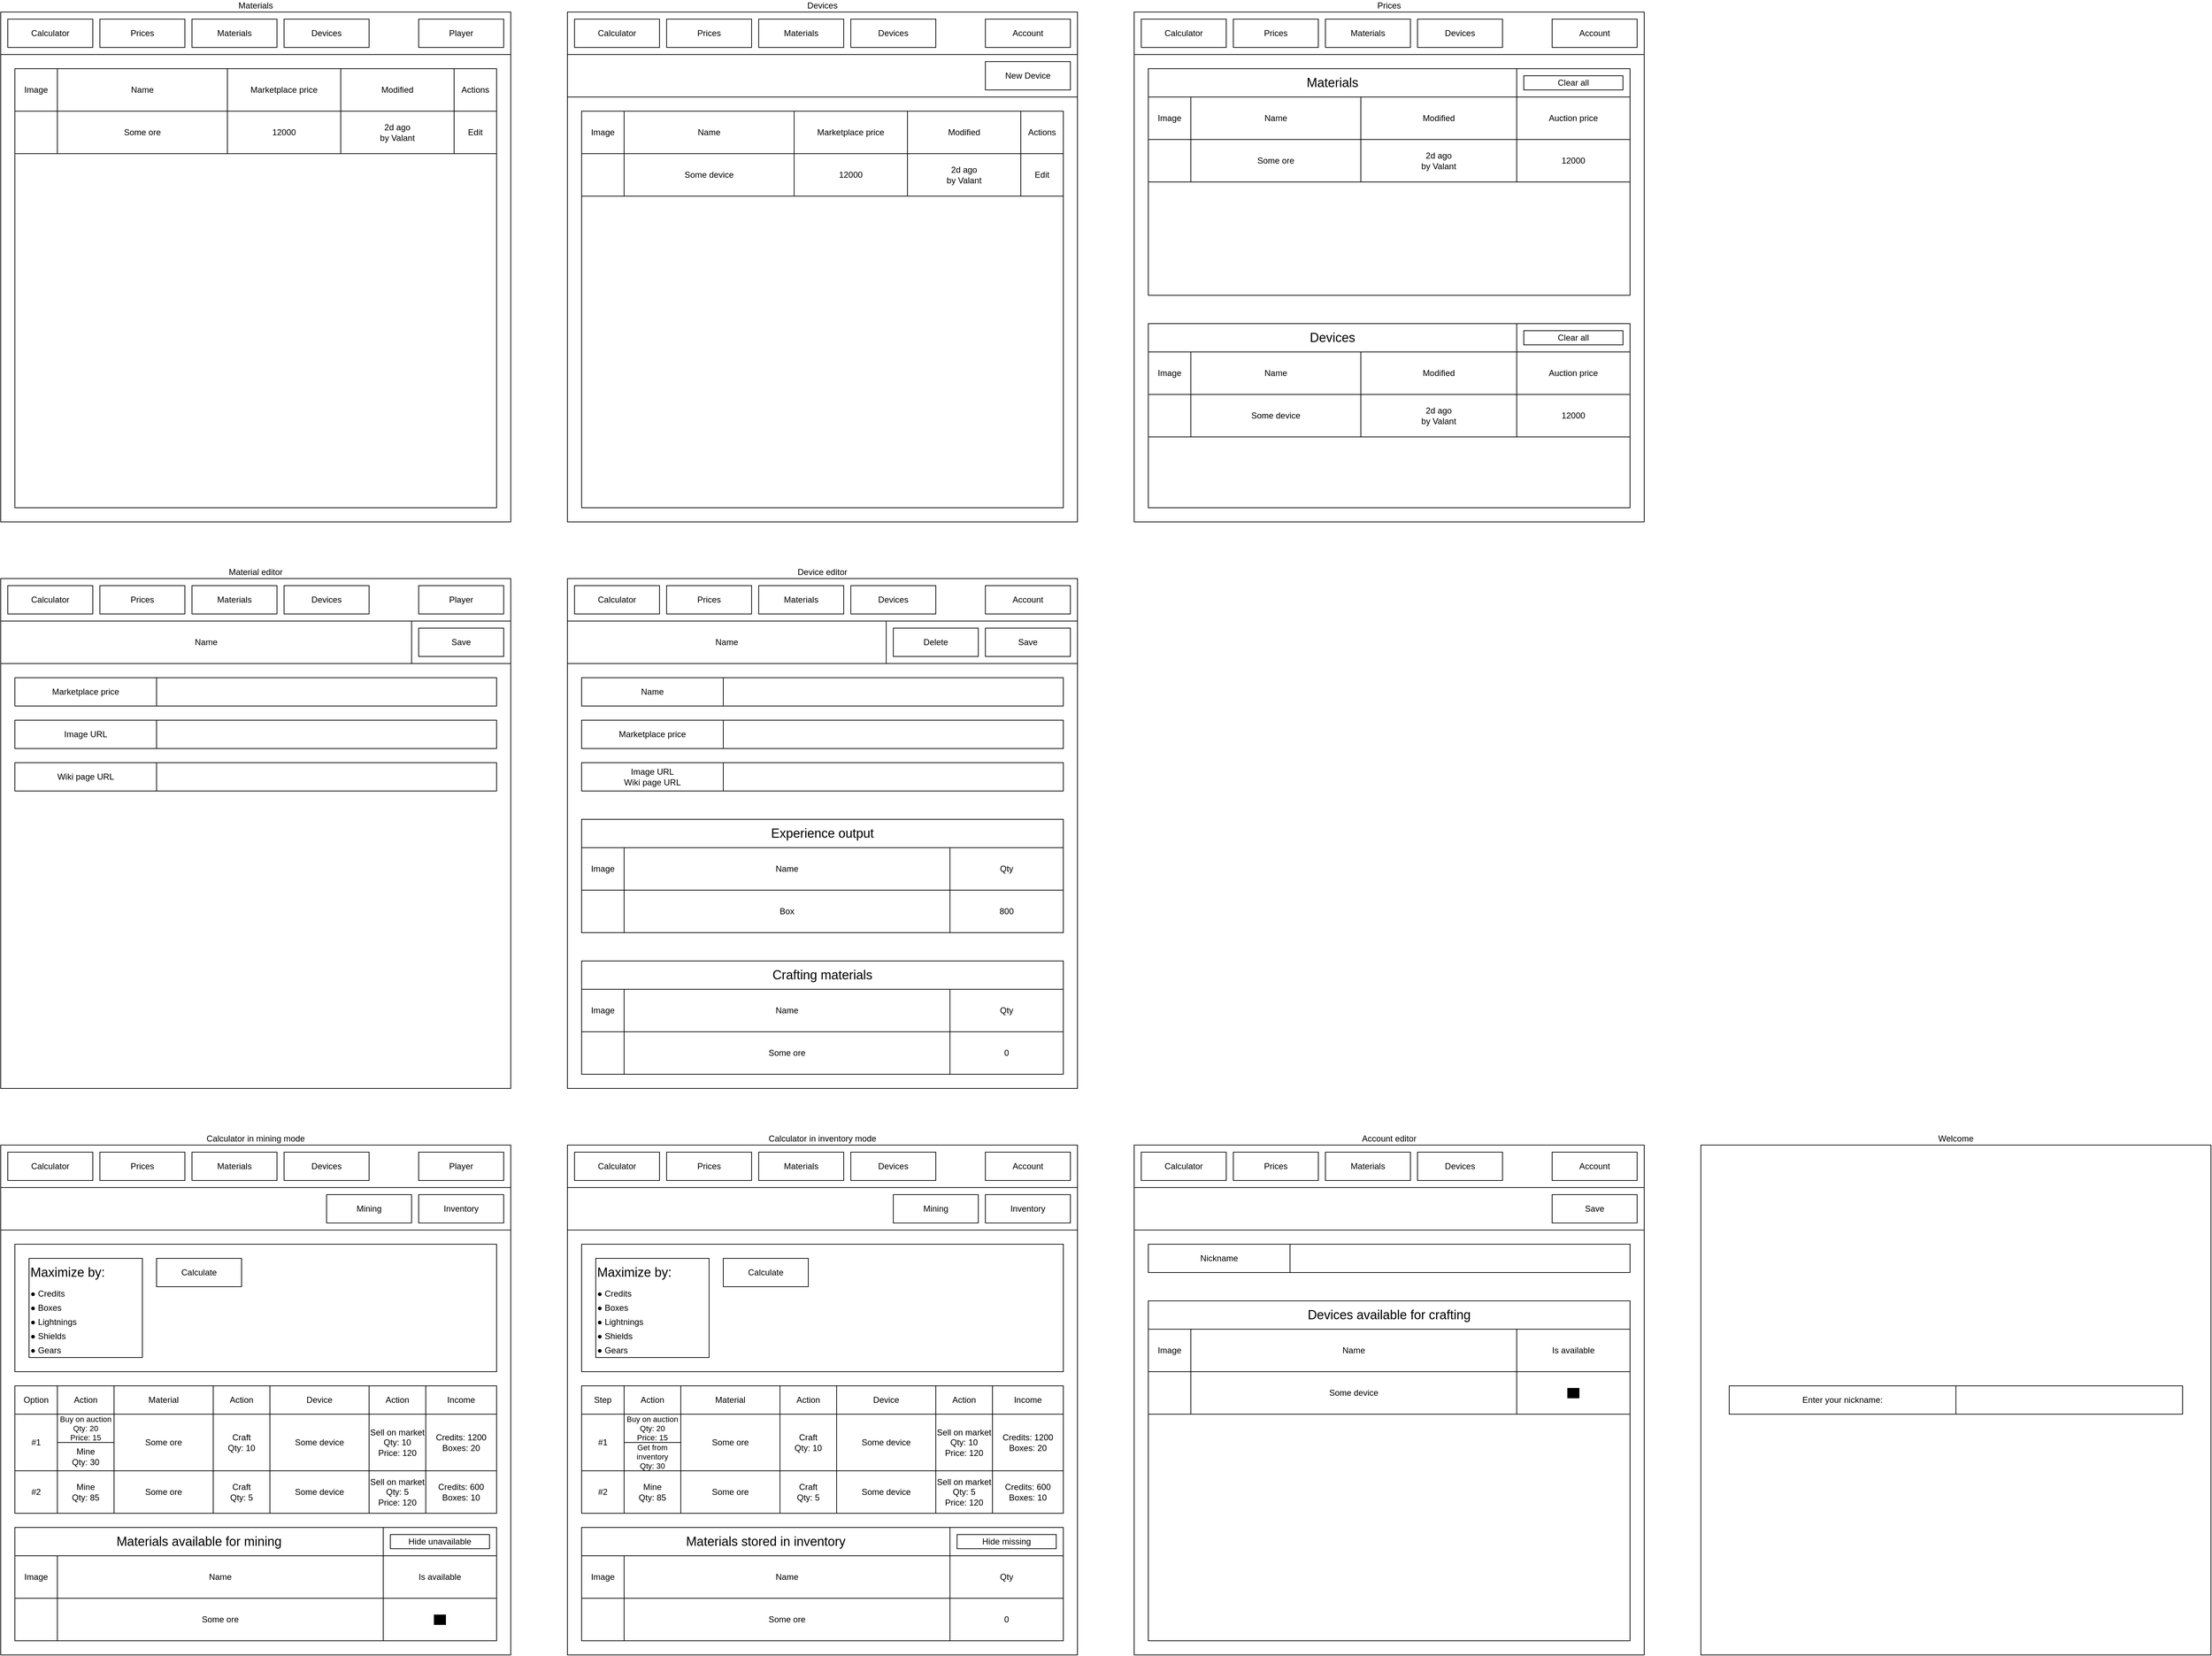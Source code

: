 <mxfile version="14.9.1" type="device"><diagram id="LInneEHLBZq_vN1aFUDq" name="Страница 1"><mxGraphModel dx="981" dy="583" grid="1" gridSize="10" guides="0" tooltips="1" connect="1" arrows="1" fold="1" page="1" pageScale="1" pageWidth="827" pageHeight="1169" math="0" shadow="0"><root><mxCell id="0"/><mxCell id="1" parent="0"/><mxCell id="yEXrki-AGE9oq9mIvDR7-8" value="Calculator in mining mode" style="rounded=0;whiteSpace=wrap;html=1;fillColor=none;verticalAlign=bottom;labelPosition=center;verticalLabelPosition=top;align=center;" parent="1" vertex="1"><mxGeometry x="40" y="1640" width="720" height="720" as="geometry"/></mxCell><mxCell id="yEXrki-AGE9oq9mIvDR7-279" value="" style="rounded=0;whiteSpace=wrap;html=1;fontSize=12;fillColor=none;align=left;verticalAlign=middle;" parent="1" vertex="1"><mxGeometry x="60" y="1780" width="680" height="180" as="geometry"/></mxCell><mxCell id="yEXrki-AGE9oq9mIvDR7-278" value="" style="rounded=0;whiteSpace=wrap;html=1;fontSize=12;fillColor=none;align=left;verticalAlign=middle;" parent="1" vertex="1"><mxGeometry x="80" y="1800" width="160" height="140" as="geometry"/></mxCell><mxCell id="yEXrki-AGE9oq9mIvDR7-1" value="Materials" style="rounded=0;whiteSpace=wrap;html=1;fillColor=none;verticalAlign=bottom;labelPosition=center;verticalLabelPosition=top;align=center;" parent="1" vertex="1"><mxGeometry x="40" y="40" width="720" height="720" as="geometry"/></mxCell><mxCell id="yEXrki-AGE9oq9mIvDR7-2" value="Devices" style="rounded=0;whiteSpace=wrap;html=1;fillColor=none;verticalAlign=bottom;labelPosition=center;verticalLabelPosition=top;align=center;" parent="1" vertex="1"><mxGeometry x="840" y="40" width="720" height="720" as="geometry"/></mxCell><mxCell id="yEXrki-AGE9oq9mIvDR7-3" value="Material editor" style="rounded=0;whiteSpace=wrap;html=1;fillColor=none;verticalAlign=bottom;labelPosition=center;verticalLabelPosition=top;align=center;" parent="1" vertex="1"><mxGeometry x="40" y="840" width="720" height="720" as="geometry"/></mxCell><mxCell id="yEXrki-AGE9oq9mIvDR7-4" value="Device editor" style="rounded=0;whiteSpace=wrap;html=1;fillColor=none;verticalAlign=bottom;labelPosition=center;verticalLabelPosition=top;align=center;" parent="1" vertex="1"><mxGeometry x="840" y="840" width="720" height="720" as="geometry"/></mxCell><mxCell id="yEXrki-AGE9oq9mIvDR7-6" value="Prices" style="rounded=0;whiteSpace=wrap;html=1;fillColor=none;verticalAlign=bottom;labelPosition=center;verticalLabelPosition=top;align=center;" parent="1" vertex="1"><mxGeometry x="1640" y="40" width="720" height="720" as="geometry"/></mxCell><mxCell id="yEXrki-AGE9oq9mIvDR7-7" value="Welcome" style="rounded=0;whiteSpace=wrap;html=1;fillColor=none;verticalAlign=bottom;labelPosition=center;verticalLabelPosition=top;align=center;" parent="1" vertex="1"><mxGeometry x="2440" y="1640" width="720" height="720" as="geometry"/></mxCell><mxCell id="yEXrki-AGE9oq9mIvDR7-9" value="Calculator in inventory mode" style="rounded=0;whiteSpace=wrap;html=1;fillColor=none;verticalAlign=bottom;labelPosition=center;verticalLabelPosition=top;align=center;" parent="1" vertex="1"><mxGeometry x="840" y="1640" width="720" height="720" as="geometry"/></mxCell><mxCell id="yEXrki-AGE9oq9mIvDR7-10" value="Account editor" style="rounded=0;whiteSpace=wrap;html=1;fillColor=none;verticalAlign=bottom;labelPosition=center;verticalLabelPosition=top;align=center;" parent="1" vertex="1"><mxGeometry x="1640" y="1640" width="720" height="720" as="geometry"/></mxCell><mxCell id="yEXrki-AGE9oq9mIvDR7-11" value="" style="rounded=0;whiteSpace=wrap;html=1;verticalAlign=top;" parent="1" vertex="1"><mxGeometry x="40" y="40" width="720" height="60" as="geometry"/></mxCell><mxCell id="yEXrki-AGE9oq9mIvDR7-12" value="Materials" style="rounded=0;whiteSpace=wrap;html=1;fillColor=#ffffff;verticalAlign=middle;" parent="1" vertex="1"><mxGeometry x="310" y="50" width="120" height="40" as="geometry"/></mxCell><mxCell id="yEXrki-AGE9oq9mIvDR7-13" value="Devices" style="rounded=0;whiteSpace=wrap;html=1;fillColor=#ffffff;verticalAlign=middle;" parent="1" vertex="1"><mxGeometry x="440" y="50" width="120" height="40" as="geometry"/></mxCell><mxCell id="yEXrki-AGE9oq9mIvDR7-14" value="Prices" style="rounded=0;whiteSpace=wrap;html=1;fillColor=#ffffff;verticalAlign=middle;" parent="1" vertex="1"><mxGeometry x="180" y="50" width="120" height="40" as="geometry"/></mxCell><mxCell id="yEXrki-AGE9oq9mIvDR7-15" value="Calculator" style="rounded=0;whiteSpace=wrap;html=1;fillColor=#ffffff;verticalAlign=middle;" parent="1" vertex="1"><mxGeometry x="50" y="50" width="120" height="40" as="geometry"/></mxCell><mxCell id="yEXrki-AGE9oq9mIvDR7-16" value="Player" style="rounded=0;whiteSpace=wrap;html=1;fillColor=#ffffff;verticalAlign=middle;" parent="1" vertex="1"><mxGeometry x="630" y="50" width="120" height="40" as="geometry"/></mxCell><mxCell id="yEXrki-AGE9oq9mIvDR7-20" value="" style="rounded=0;whiteSpace=wrap;html=1;verticalAlign=middle;fillColor=none;" parent="1" vertex="1"><mxGeometry x="60" y="120" width="680" height="60" as="geometry"/></mxCell><mxCell id="yEXrki-AGE9oq9mIvDR7-21" value="" style="rounded=0;whiteSpace=wrap;html=1;verticalAlign=middle;fillColor=none;" parent="1" vertex="1"><mxGeometry x="60" y="180" width="680" height="560" as="geometry"/></mxCell><mxCell id="yEXrki-AGE9oq9mIvDR7-23" value="Name" style="rounded=0;whiteSpace=wrap;html=1;fillColor=none;verticalAlign=middle;" parent="1" vertex="1"><mxGeometry x="120" y="120" width="240" height="60" as="geometry"/></mxCell><mxCell id="yEXrki-AGE9oq9mIvDR7-24" value="Image" style="rounded=0;whiteSpace=wrap;html=1;fillColor=none;verticalAlign=middle;" parent="1" vertex="1"><mxGeometry x="60" y="120" width="60" height="60" as="geometry"/></mxCell><mxCell id="yEXrki-AGE9oq9mIvDR7-27" value="Marketplace price" style="rounded=0;whiteSpace=wrap;html=1;fillColor=none;verticalAlign=middle;" parent="1" vertex="1"><mxGeometry x="360" y="120" width="160" height="60" as="geometry"/></mxCell><mxCell id="yEXrki-AGE9oq9mIvDR7-29" value="Actions" style="rounded=0;whiteSpace=wrap;html=1;fillColor=none;verticalAlign=middle;" parent="1" vertex="1"><mxGeometry x="680" y="120" width="60" height="60" as="geometry"/></mxCell><mxCell id="yEXrki-AGE9oq9mIvDR7-30" value="" style="rounded=0;whiteSpace=wrap;html=1;verticalAlign=top;" parent="1" vertex="1"><mxGeometry x="840" y="40" width="720" height="60" as="geometry"/></mxCell><mxCell id="yEXrki-AGE9oq9mIvDR7-31" value="Materials" style="rounded=0;whiteSpace=wrap;html=1;fillColor=#ffffff;verticalAlign=middle;" parent="1" vertex="1"><mxGeometry x="1110" y="50" width="120" height="40" as="geometry"/></mxCell><mxCell id="yEXrki-AGE9oq9mIvDR7-32" value="Devices" style="rounded=0;whiteSpace=wrap;html=1;fillColor=#ffffff;verticalAlign=middle;" parent="1" vertex="1"><mxGeometry x="1240" y="50" width="120" height="40" as="geometry"/></mxCell><mxCell id="yEXrki-AGE9oq9mIvDR7-33" value="Prices" style="rounded=0;whiteSpace=wrap;html=1;fillColor=#ffffff;verticalAlign=middle;" parent="1" vertex="1"><mxGeometry x="980" y="50" width="120" height="40" as="geometry"/></mxCell><mxCell id="yEXrki-AGE9oq9mIvDR7-34" value="Calculator" style="rounded=0;whiteSpace=wrap;html=1;fillColor=#ffffff;verticalAlign=middle;" parent="1" vertex="1"><mxGeometry x="850" y="50" width="120" height="40" as="geometry"/></mxCell><mxCell id="yEXrki-AGE9oq9mIvDR7-35" value="Account" style="rounded=0;whiteSpace=wrap;html=1;fillColor=#ffffff;verticalAlign=middle;" parent="1" vertex="1"><mxGeometry x="1430" y="50" width="120" height="40" as="geometry"/></mxCell><mxCell id="yEXrki-AGE9oq9mIvDR7-36" value="" style="rounded=0;whiteSpace=wrap;html=1;verticalAlign=top;" parent="1" vertex="1"><mxGeometry x="840" y="100" width="720" height="60" as="geometry"/></mxCell><mxCell id="yEXrki-AGE9oq9mIvDR7-37" value="New Device" style="rounded=0;whiteSpace=wrap;html=1;fillColor=#ffffff;verticalAlign=middle;" parent="1" vertex="1"><mxGeometry x="1430" y="110" width="120" height="40" as="geometry"/></mxCell><mxCell id="yEXrki-AGE9oq9mIvDR7-38" value="" style="rounded=0;whiteSpace=wrap;html=1;verticalAlign=middle;fillColor=none;" parent="1" vertex="1"><mxGeometry x="860" y="180" width="680" height="60" as="geometry"/></mxCell><mxCell id="yEXrki-AGE9oq9mIvDR7-39" value="" style="rounded=0;whiteSpace=wrap;html=1;verticalAlign=middle;fillColor=none;" parent="1" vertex="1"><mxGeometry x="860" y="240" width="680" height="500" as="geometry"/></mxCell><mxCell id="yEXrki-AGE9oq9mIvDR7-46" value="" style="rounded=0;whiteSpace=wrap;html=1;verticalAlign=top;" parent="1" vertex="1"><mxGeometry x="1640" y="40" width="720" height="60" as="geometry"/></mxCell><mxCell id="yEXrki-AGE9oq9mIvDR7-47" value="Materials" style="rounded=0;whiteSpace=wrap;html=1;fillColor=#ffffff;verticalAlign=middle;" parent="1" vertex="1"><mxGeometry x="1910" y="50" width="120" height="40" as="geometry"/></mxCell><mxCell id="yEXrki-AGE9oq9mIvDR7-48" value="Devices" style="rounded=0;whiteSpace=wrap;html=1;fillColor=#ffffff;verticalAlign=middle;" parent="1" vertex="1"><mxGeometry x="2040" y="50" width="120" height="40" as="geometry"/></mxCell><mxCell id="yEXrki-AGE9oq9mIvDR7-49" value="Prices" style="rounded=0;whiteSpace=wrap;html=1;fillColor=#ffffff;verticalAlign=middle;" parent="1" vertex="1"><mxGeometry x="1780" y="50" width="120" height="40" as="geometry"/></mxCell><mxCell id="yEXrki-AGE9oq9mIvDR7-50" value="Calculator" style="rounded=0;whiteSpace=wrap;html=1;fillColor=#ffffff;verticalAlign=middle;" parent="1" vertex="1"><mxGeometry x="1650" y="50" width="120" height="40" as="geometry"/></mxCell><mxCell id="yEXrki-AGE9oq9mIvDR7-51" value="Account" style="rounded=0;whiteSpace=wrap;html=1;fillColor=#ffffff;verticalAlign=middle;" parent="1" vertex="1"><mxGeometry x="2230" y="50" width="120" height="40" as="geometry"/></mxCell><mxCell id="yEXrki-AGE9oq9mIvDR7-55" value="" style="rounded=0;whiteSpace=wrap;html=1;verticalAlign=middle;fillColor=none;" parent="1" vertex="1"><mxGeometry x="1660" y="160" width="680" height="60" as="geometry"/></mxCell><mxCell id="yEXrki-AGE9oq9mIvDR7-56" value="" style="rounded=0;whiteSpace=wrap;html=1;verticalAlign=middle;fillColor=none;" parent="1" vertex="1"><mxGeometry x="1660" y="220" width="680" height="220" as="geometry"/></mxCell><mxCell id="yEXrki-AGE9oq9mIvDR7-69" value="" style="rounded=0;whiteSpace=wrap;html=1;verticalAlign=top;" parent="1" vertex="1"><mxGeometry x="40" y="840" width="720" height="60" as="geometry"/></mxCell><mxCell id="yEXrki-AGE9oq9mIvDR7-70" value="Materials" style="rounded=0;whiteSpace=wrap;html=1;fillColor=#ffffff;verticalAlign=middle;" parent="1" vertex="1"><mxGeometry x="310" y="850" width="120" height="40" as="geometry"/></mxCell><mxCell id="yEXrki-AGE9oq9mIvDR7-71" value="Devices" style="rounded=0;whiteSpace=wrap;html=1;fillColor=#ffffff;verticalAlign=middle;" parent="1" vertex="1"><mxGeometry x="440" y="850" width="120" height="40" as="geometry"/></mxCell><mxCell id="yEXrki-AGE9oq9mIvDR7-72" value="Prices" style="rounded=0;whiteSpace=wrap;html=1;fillColor=#ffffff;verticalAlign=middle;" parent="1" vertex="1"><mxGeometry x="180" y="850" width="120" height="40" as="geometry"/></mxCell><mxCell id="yEXrki-AGE9oq9mIvDR7-73" value="Calculator" style="rounded=0;whiteSpace=wrap;html=1;fillColor=#ffffff;verticalAlign=middle;" parent="1" vertex="1"><mxGeometry x="50" y="850" width="120" height="40" as="geometry"/></mxCell><mxCell id="yEXrki-AGE9oq9mIvDR7-74" value="Player" style="rounded=0;whiteSpace=wrap;html=1;fillColor=#ffffff;verticalAlign=middle;" parent="1" vertex="1"><mxGeometry x="630" y="850" width="120" height="40" as="geometry"/></mxCell><mxCell id="yEXrki-AGE9oq9mIvDR7-75" value="" style="rounded=0;whiteSpace=wrap;html=1;verticalAlign=top;" parent="1" vertex="1"><mxGeometry x="40" y="900" width="720" height="60" as="geometry"/></mxCell><mxCell id="yEXrki-AGE9oq9mIvDR7-76" value="Save" style="rounded=0;whiteSpace=wrap;html=1;fillColor=#ffffff;verticalAlign=middle;" parent="1" vertex="1"><mxGeometry x="630" y="910" width="120" height="40" as="geometry"/></mxCell><mxCell id="yEXrki-AGE9oq9mIvDR7-78" value="" style="rounded=0;whiteSpace=wrap;html=1;verticalAlign=top;" parent="1" vertex="1"><mxGeometry x="840" y="840" width="720" height="60" as="geometry"/></mxCell><mxCell id="yEXrki-AGE9oq9mIvDR7-79" value="Materials" style="rounded=0;whiteSpace=wrap;html=1;fillColor=#ffffff;verticalAlign=middle;" parent="1" vertex="1"><mxGeometry x="1110" y="850" width="120" height="40" as="geometry"/></mxCell><mxCell id="yEXrki-AGE9oq9mIvDR7-80" value="Devices" style="rounded=0;whiteSpace=wrap;html=1;fillColor=#ffffff;verticalAlign=middle;" parent="1" vertex="1"><mxGeometry x="1240" y="850" width="120" height="40" as="geometry"/></mxCell><mxCell id="yEXrki-AGE9oq9mIvDR7-81" value="Prices" style="rounded=0;whiteSpace=wrap;html=1;fillColor=#ffffff;verticalAlign=middle;" parent="1" vertex="1"><mxGeometry x="980" y="850" width="120" height="40" as="geometry"/></mxCell><mxCell id="yEXrki-AGE9oq9mIvDR7-82" value="Calculator" style="rounded=0;whiteSpace=wrap;html=1;fillColor=#ffffff;verticalAlign=middle;" parent="1" vertex="1"><mxGeometry x="850" y="850" width="120" height="40" as="geometry"/></mxCell><mxCell id="yEXrki-AGE9oq9mIvDR7-83" value="Account" style="rounded=0;whiteSpace=wrap;html=1;fillColor=#ffffff;verticalAlign=middle;" parent="1" vertex="1"><mxGeometry x="1430" y="850" width="120" height="40" as="geometry"/></mxCell><mxCell id="yEXrki-AGE9oq9mIvDR7-84" value="" style="rounded=0;whiteSpace=wrap;html=1;verticalAlign=top;" parent="1" vertex="1"><mxGeometry x="840" y="900" width="720" height="60" as="geometry"/></mxCell><mxCell id="yEXrki-AGE9oq9mIvDR7-85" value="Save" style="rounded=0;whiteSpace=wrap;html=1;fillColor=#ffffff;verticalAlign=middle;" parent="1" vertex="1"><mxGeometry x="1430" y="910" width="120" height="40" as="geometry"/></mxCell><mxCell id="yEXrki-AGE9oq9mIvDR7-86" value="Delete" style="rounded=0;whiteSpace=wrap;html=1;fillColor=#ffffff;verticalAlign=middle;" parent="1" vertex="1"><mxGeometry x="1300" y="910" width="120" height="40" as="geometry"/></mxCell><mxCell id="yEXrki-AGE9oq9mIvDR7-87" value="Name" style="rounded=0;whiteSpace=wrap;html=1;fillColor=none;verticalAlign=middle;" parent="1" vertex="1"><mxGeometry x="40" y="900" width="580" height="60" as="geometry"/></mxCell><mxCell id="yEXrki-AGE9oq9mIvDR7-88" value="Name" style="rounded=0;whiteSpace=wrap;html=1;fillColor=none;verticalAlign=middle;" parent="1" vertex="1"><mxGeometry x="840" y="900" width="450" height="60" as="geometry"/></mxCell><mxCell id="yEXrki-AGE9oq9mIvDR7-90" value="Image URL" style="rounded=0;whiteSpace=wrap;html=1;fillColor=none;verticalAlign=middle;" parent="1" vertex="1"><mxGeometry x="60" y="1040" width="200" height="40" as="geometry"/></mxCell><mxCell id="yEXrki-AGE9oq9mIvDR7-91" value="Marketplace price" style="rounded=0;whiteSpace=wrap;html=1;fillColor=none;verticalAlign=middle;" parent="1" vertex="1"><mxGeometry x="60" y="980" width="200" height="40" as="geometry"/></mxCell><mxCell id="yEXrki-AGE9oq9mIvDR7-92" value="Name" style="rounded=0;whiteSpace=wrap;html=1;fillColor=none;verticalAlign=middle;" parent="1" vertex="1"><mxGeometry x="860" y="980" width="200" height="40" as="geometry"/></mxCell><mxCell id="yEXrki-AGE9oq9mIvDR7-93" value="Image URL&lt;br&gt;Wiki page URL" style="rounded=0;whiteSpace=wrap;html=1;fillColor=none;verticalAlign=middle;" parent="1" vertex="1"><mxGeometry x="860" y="1100" width="200" height="40" as="geometry"/></mxCell><mxCell id="yEXrki-AGE9oq9mIvDR7-94" value="Marketplace price" style="rounded=0;whiteSpace=wrap;html=1;fillColor=none;verticalAlign=middle;" parent="1" vertex="1"><mxGeometry x="860" y="1040" width="200" height="40" as="geometry"/></mxCell><mxCell id="yEXrki-AGE9oq9mIvDR7-97" value="Enter your nickname:" style="rounded=0;whiteSpace=wrap;html=1;fillColor=none;verticalAlign=middle;" parent="1" vertex="1"><mxGeometry x="2480" y="1980" width="320" height="40" as="geometry"/></mxCell><mxCell id="yEXrki-AGE9oq9mIvDR7-98" value="" style="rounded=0;whiteSpace=wrap;html=1;fillColor=none;verticalAlign=middle;" parent="1" vertex="1"><mxGeometry x="2800" y="1980" width="320" height="40" as="geometry"/></mxCell><mxCell id="yEXrki-AGE9oq9mIvDR7-125" value="" style="rounded=0;whiteSpace=wrap;html=1;verticalAlign=top;" parent="1" vertex="1"><mxGeometry x="1640" y="1640" width="720" height="60" as="geometry"/></mxCell><mxCell id="yEXrki-AGE9oq9mIvDR7-126" value="Materials" style="rounded=0;whiteSpace=wrap;html=1;fillColor=#ffffff;verticalAlign=middle;" parent="1" vertex="1"><mxGeometry x="1910" y="1650" width="120" height="40" as="geometry"/></mxCell><mxCell id="yEXrki-AGE9oq9mIvDR7-127" value="Devices" style="rounded=0;whiteSpace=wrap;html=1;fillColor=#ffffff;verticalAlign=middle;" parent="1" vertex="1"><mxGeometry x="2040" y="1650" width="120" height="40" as="geometry"/></mxCell><mxCell id="yEXrki-AGE9oq9mIvDR7-128" value="Prices" style="rounded=0;whiteSpace=wrap;html=1;fillColor=#ffffff;verticalAlign=middle;" parent="1" vertex="1"><mxGeometry x="1780" y="1650" width="120" height="40" as="geometry"/></mxCell><mxCell id="yEXrki-AGE9oq9mIvDR7-129" value="Calculator" style="rounded=0;whiteSpace=wrap;html=1;fillColor=#ffffff;verticalAlign=middle;" parent="1" vertex="1"><mxGeometry x="1650" y="1650" width="120" height="40" as="geometry"/></mxCell><mxCell id="yEXrki-AGE9oq9mIvDR7-130" value="Account" style="rounded=0;whiteSpace=wrap;html=1;fillColor=#ffffff;verticalAlign=middle;" parent="1" vertex="1"><mxGeometry x="2230" y="1650" width="120" height="40" as="geometry"/></mxCell><mxCell id="yEXrki-AGE9oq9mIvDR7-131" value="" style="rounded=0;whiteSpace=wrap;html=1;verticalAlign=top;" parent="1" vertex="1"><mxGeometry x="1640" y="1700" width="720" height="60" as="geometry"/></mxCell><mxCell id="yEXrki-AGE9oq9mIvDR7-132" value="Save" style="rounded=0;whiteSpace=wrap;html=1;fillColor=#ffffff;verticalAlign=middle;" parent="1" vertex="1"><mxGeometry x="2230" y="1710" width="120" height="40" as="geometry"/></mxCell><mxCell id="yEXrki-AGE9oq9mIvDR7-141" value="" style="rounded=0;whiteSpace=wrap;html=1;verticalAlign=top;" parent="1" vertex="1"><mxGeometry x="840" y="1640" width="720" height="60" as="geometry"/></mxCell><mxCell id="yEXrki-AGE9oq9mIvDR7-142" value="Materials" style="rounded=0;whiteSpace=wrap;html=1;fillColor=#ffffff;verticalAlign=middle;" parent="1" vertex="1"><mxGeometry x="1110" y="1650" width="120" height="40" as="geometry"/></mxCell><mxCell id="yEXrki-AGE9oq9mIvDR7-143" value="Devices" style="rounded=0;whiteSpace=wrap;html=1;fillColor=#ffffff;verticalAlign=middle;" parent="1" vertex="1"><mxGeometry x="1240" y="1650" width="120" height="40" as="geometry"/></mxCell><mxCell id="yEXrki-AGE9oq9mIvDR7-144" value="Prices" style="rounded=0;whiteSpace=wrap;html=1;fillColor=#ffffff;verticalAlign=middle;" parent="1" vertex="1"><mxGeometry x="980" y="1650" width="120" height="40" as="geometry"/></mxCell><mxCell id="yEXrki-AGE9oq9mIvDR7-145" value="Calculator" style="rounded=0;whiteSpace=wrap;html=1;fillColor=#ffffff;verticalAlign=middle;" parent="1" vertex="1"><mxGeometry x="850" y="1650" width="120" height="40" as="geometry"/></mxCell><mxCell id="yEXrki-AGE9oq9mIvDR7-146" value="Account" style="rounded=0;whiteSpace=wrap;html=1;fillColor=#ffffff;verticalAlign=middle;" parent="1" vertex="1"><mxGeometry x="1430" y="1650" width="120" height="40" as="geometry"/></mxCell><mxCell id="yEXrki-AGE9oq9mIvDR7-147" value="" style="rounded=0;whiteSpace=wrap;html=1;verticalAlign=top;" parent="1" vertex="1"><mxGeometry x="840" y="1700" width="720" height="60" as="geometry"/></mxCell><mxCell id="yEXrki-AGE9oq9mIvDR7-148" value="Inventory" style="rounded=0;whiteSpace=wrap;html=1;fillColor=#ffffff;verticalAlign=middle;" parent="1" vertex="1"><mxGeometry x="1430" y="1710" width="120" height="40" as="geometry"/></mxCell><mxCell id="yEXrki-AGE9oq9mIvDR7-149" value="Mining" style="rounded=0;whiteSpace=wrap;html=1;fillColor=#ffffff;verticalAlign=middle;" parent="1" vertex="1"><mxGeometry x="1300" y="1710" width="120" height="40" as="geometry"/></mxCell><mxCell id="yEXrki-AGE9oq9mIvDR7-150" value="" style="rounded=0;whiteSpace=wrap;html=1;verticalAlign=top;" parent="1" vertex="1"><mxGeometry x="40" y="1640" width="720" height="60" as="geometry"/></mxCell><mxCell id="yEXrki-AGE9oq9mIvDR7-151" value="Materials" style="rounded=0;whiteSpace=wrap;html=1;fillColor=#ffffff;verticalAlign=middle;" parent="1" vertex="1"><mxGeometry x="310" y="1650" width="120" height="40" as="geometry"/></mxCell><mxCell id="yEXrki-AGE9oq9mIvDR7-152" value="Devices" style="rounded=0;whiteSpace=wrap;html=1;fillColor=#ffffff;verticalAlign=middle;" parent="1" vertex="1"><mxGeometry x="440" y="1650" width="120" height="40" as="geometry"/></mxCell><mxCell id="yEXrki-AGE9oq9mIvDR7-153" value="Prices" style="rounded=0;whiteSpace=wrap;html=1;fillColor=#ffffff;verticalAlign=middle;" parent="1" vertex="1"><mxGeometry x="180" y="1650" width="120" height="40" as="geometry"/></mxCell><mxCell id="yEXrki-AGE9oq9mIvDR7-154" value="Calculator" style="rounded=0;whiteSpace=wrap;html=1;fillColor=#ffffff;verticalAlign=middle;" parent="1" vertex="1"><mxGeometry x="50" y="1650" width="120" height="40" as="geometry"/></mxCell><mxCell id="yEXrki-AGE9oq9mIvDR7-155" value="Player" style="rounded=0;whiteSpace=wrap;html=1;fillColor=#ffffff;verticalAlign=middle;" parent="1" vertex="1"><mxGeometry x="630" y="1650" width="120" height="40" as="geometry"/></mxCell><mxCell id="yEXrki-AGE9oq9mIvDR7-156" value="" style="rounded=0;whiteSpace=wrap;html=1;verticalAlign=top;" parent="1" vertex="1"><mxGeometry x="40" y="1700" width="720" height="60" as="geometry"/></mxCell><mxCell id="yEXrki-AGE9oq9mIvDR7-157" value="Inventory" style="rounded=0;whiteSpace=wrap;html=1;fillColor=#ffffff;verticalAlign=middle;" parent="1" vertex="1"><mxGeometry x="630" y="1710" width="120" height="40" as="geometry"/></mxCell><mxCell id="yEXrki-AGE9oq9mIvDR7-158" value="Mining" style="rounded=0;whiteSpace=wrap;html=1;fillColor=#ffffff;verticalAlign=middle;" parent="1" vertex="1"><mxGeometry x="500" y="1710" width="120" height="40" as="geometry"/></mxCell><mxCell id="yEXrki-AGE9oq9mIvDR7-159" value="Modified" style="rounded=0;whiteSpace=wrap;html=1;fillColor=none;verticalAlign=middle;" parent="1" vertex="1"><mxGeometry x="520" y="120" width="160" height="60" as="geometry"/></mxCell><mxCell id="yEXrki-AGE9oq9mIvDR7-160" value="Name" style="rounded=0;whiteSpace=wrap;html=1;fillColor=none;verticalAlign=middle;" parent="1" vertex="1"><mxGeometry x="920" y="180" width="240" height="60" as="geometry"/></mxCell><mxCell id="yEXrki-AGE9oq9mIvDR7-161" value="Image" style="rounded=0;whiteSpace=wrap;html=1;fillColor=none;verticalAlign=middle;" parent="1" vertex="1"><mxGeometry x="860" y="180" width="60" height="60" as="geometry"/></mxCell><mxCell id="yEXrki-AGE9oq9mIvDR7-162" value="Marketplace price" style="rounded=0;whiteSpace=wrap;html=1;fillColor=none;verticalAlign=middle;" parent="1" vertex="1"><mxGeometry x="1160" y="180" width="160" height="60" as="geometry"/></mxCell><mxCell id="yEXrki-AGE9oq9mIvDR7-163" value="Actions" style="rounded=0;whiteSpace=wrap;html=1;fillColor=none;verticalAlign=middle;" parent="1" vertex="1"><mxGeometry x="1480" y="180" width="60" height="60" as="geometry"/></mxCell><mxCell id="yEXrki-AGE9oq9mIvDR7-164" value="Modified" style="rounded=0;whiteSpace=wrap;html=1;fillColor=none;verticalAlign=middle;" parent="1" vertex="1"><mxGeometry x="1320" y="180" width="160" height="60" as="geometry"/></mxCell><mxCell id="yEXrki-AGE9oq9mIvDR7-165" value="Name" style="rounded=0;whiteSpace=wrap;html=1;fillColor=none;verticalAlign=middle;" parent="1" vertex="1"><mxGeometry x="1720" y="160" width="240" height="60" as="geometry"/></mxCell><mxCell id="yEXrki-AGE9oq9mIvDR7-166" value="Image" style="rounded=0;whiteSpace=wrap;html=1;fillColor=none;verticalAlign=middle;" parent="1" vertex="1"><mxGeometry x="1660" y="160" width="60" height="60" as="geometry"/></mxCell><mxCell id="yEXrki-AGE9oq9mIvDR7-167" value="Auction price" style="rounded=0;whiteSpace=wrap;html=1;fillColor=none;verticalAlign=middle;" parent="1" vertex="1"><mxGeometry x="2180" y="160" width="160" height="60" as="geometry"/></mxCell><mxCell id="yEXrki-AGE9oq9mIvDR7-169" value="Modified" style="rounded=0;whiteSpace=wrap;html=1;fillColor=none;verticalAlign=middle;" parent="1" vertex="1"><mxGeometry x="1960" y="160" width="220" height="60" as="geometry"/></mxCell><mxCell id="yEXrki-AGE9oq9mIvDR7-170" value="Some ore" style="rounded=0;whiteSpace=wrap;html=1;fillColor=none;verticalAlign=middle;" parent="1" vertex="1"><mxGeometry x="120" y="180" width="240" height="60" as="geometry"/></mxCell><mxCell id="yEXrki-AGE9oq9mIvDR7-171" value="" style="rounded=0;whiteSpace=wrap;html=1;fillColor=none;verticalAlign=middle;" parent="1" vertex="1"><mxGeometry x="60" y="180" width="60" height="60" as="geometry"/></mxCell><mxCell id="yEXrki-AGE9oq9mIvDR7-172" value="12000" style="rounded=0;whiteSpace=wrap;html=1;fillColor=none;verticalAlign=middle;" parent="1" vertex="1"><mxGeometry x="360" y="180" width="160" height="60" as="geometry"/></mxCell><mxCell id="yEXrki-AGE9oq9mIvDR7-173" value="Edit" style="rounded=0;whiteSpace=wrap;html=1;fillColor=none;verticalAlign=middle;" parent="1" vertex="1"><mxGeometry x="680" y="180" width="60" height="60" as="geometry"/></mxCell><mxCell id="yEXrki-AGE9oq9mIvDR7-174" value="2d ago&lt;br&gt;by Valant" style="rounded=0;whiteSpace=wrap;html=1;fillColor=none;verticalAlign=middle;" parent="1" vertex="1"><mxGeometry x="520" y="180" width="160" height="60" as="geometry"/></mxCell><mxCell id="yEXrki-AGE9oq9mIvDR7-175" value="Some device" style="rounded=0;whiteSpace=wrap;html=1;fillColor=none;verticalAlign=middle;" parent="1" vertex="1"><mxGeometry x="920" y="240" width="240" height="60" as="geometry"/></mxCell><mxCell id="yEXrki-AGE9oq9mIvDR7-176" value="" style="rounded=0;whiteSpace=wrap;html=1;fillColor=none;verticalAlign=middle;" parent="1" vertex="1"><mxGeometry x="860" y="240" width="60" height="60" as="geometry"/></mxCell><mxCell id="yEXrki-AGE9oq9mIvDR7-177" value="12000" style="rounded=0;whiteSpace=wrap;html=1;fillColor=none;verticalAlign=middle;" parent="1" vertex="1"><mxGeometry x="1160" y="240" width="160" height="60" as="geometry"/></mxCell><mxCell id="yEXrki-AGE9oq9mIvDR7-178" value="Edit" style="rounded=0;whiteSpace=wrap;html=1;fillColor=none;verticalAlign=middle;" parent="1" vertex="1"><mxGeometry x="1480" y="240" width="60" height="60" as="geometry"/></mxCell><mxCell id="yEXrki-AGE9oq9mIvDR7-179" value="2d ago&lt;br&gt;by Valant" style="rounded=0;whiteSpace=wrap;html=1;fillColor=none;verticalAlign=middle;" parent="1" vertex="1"><mxGeometry x="1320" y="240" width="160" height="60" as="geometry"/></mxCell><mxCell id="yEXrki-AGE9oq9mIvDR7-180" value="Some ore" style="rounded=0;whiteSpace=wrap;html=1;fillColor=none;verticalAlign=middle;" parent="1" vertex="1"><mxGeometry x="1720" y="220" width="240" height="60" as="geometry"/></mxCell><mxCell id="yEXrki-AGE9oq9mIvDR7-181" value="" style="rounded=0;whiteSpace=wrap;html=1;fillColor=none;verticalAlign=middle;" parent="1" vertex="1"><mxGeometry x="1660" y="220" width="60" height="60" as="geometry"/></mxCell><mxCell id="yEXrki-AGE9oq9mIvDR7-182" value="&lt;div&gt;2d ago&lt;/div&gt;&lt;span&gt;by Valant&lt;/span&gt;" style="rounded=0;whiteSpace=wrap;html=1;fillColor=none;verticalAlign=middle;" parent="1" vertex="1"><mxGeometry x="1960" y="220" width="220" height="60" as="geometry"/></mxCell><mxCell id="yEXrki-AGE9oq9mIvDR7-184" value="&lt;span&gt;12000&lt;/span&gt;" style="rounded=0;whiteSpace=wrap;html=1;fillColor=none;verticalAlign=middle;" parent="1" vertex="1"><mxGeometry x="2180" y="220" width="160" height="60" as="geometry"/></mxCell><mxCell id="yEXrki-AGE9oq9mIvDR7-199" value="" style="rounded=0;whiteSpace=wrap;html=1;verticalAlign=middle;fillColor=none;" parent="1" vertex="1"><mxGeometry x="1660" y="520" width="680" height="60" as="geometry"/></mxCell><mxCell id="yEXrki-AGE9oq9mIvDR7-200" value="" style="rounded=0;whiteSpace=wrap;html=1;verticalAlign=middle;fillColor=none;" parent="1" vertex="1"><mxGeometry x="1660" y="580" width="680" height="160" as="geometry"/></mxCell><mxCell id="yEXrki-AGE9oq9mIvDR7-201" value="Name" style="rounded=0;whiteSpace=wrap;html=1;fillColor=none;verticalAlign=middle;" parent="1" vertex="1"><mxGeometry x="1720" y="520" width="240" height="60" as="geometry"/></mxCell><mxCell id="yEXrki-AGE9oq9mIvDR7-202" value="Image" style="rounded=0;whiteSpace=wrap;html=1;fillColor=none;verticalAlign=middle;" parent="1" vertex="1"><mxGeometry x="1660" y="520" width="60" height="60" as="geometry"/></mxCell><mxCell id="yEXrki-AGE9oq9mIvDR7-203" value="Auction price" style="rounded=0;whiteSpace=wrap;html=1;fillColor=none;verticalAlign=middle;" parent="1" vertex="1"><mxGeometry x="2180" y="520" width="160" height="60" as="geometry"/></mxCell><mxCell id="yEXrki-AGE9oq9mIvDR7-205" value="Modified" style="rounded=0;whiteSpace=wrap;html=1;fillColor=none;verticalAlign=middle;" parent="1" vertex="1"><mxGeometry x="1960" y="520" width="220" height="60" as="geometry"/></mxCell><mxCell id="yEXrki-AGE9oq9mIvDR7-206" value="Some device" style="rounded=0;whiteSpace=wrap;html=1;fillColor=none;verticalAlign=middle;" parent="1" vertex="1"><mxGeometry x="1720" y="580" width="240" height="60" as="geometry"/></mxCell><mxCell id="yEXrki-AGE9oq9mIvDR7-207" value="" style="rounded=0;whiteSpace=wrap;html=1;fillColor=none;verticalAlign=middle;" parent="1" vertex="1"><mxGeometry x="1660" y="580" width="60" height="60" as="geometry"/></mxCell><mxCell id="yEXrki-AGE9oq9mIvDR7-208" value="&lt;div&gt;2d ago&lt;/div&gt;&lt;span&gt;by Valant&lt;/span&gt;" style="rounded=0;whiteSpace=wrap;html=1;fillColor=none;verticalAlign=middle;" parent="1" vertex="1"><mxGeometry x="1960" y="580" width="220" height="60" as="geometry"/></mxCell><mxCell id="yEXrki-AGE9oq9mIvDR7-210" value="&lt;span&gt;12000&lt;/span&gt;" style="rounded=0;whiteSpace=wrap;html=1;fillColor=none;verticalAlign=middle;" parent="1" vertex="1"><mxGeometry x="2180" y="580" width="160" height="60" as="geometry"/></mxCell><mxCell id="yEXrki-AGE9oq9mIvDR7-213" value="" style="rounded=0;whiteSpace=wrap;html=1;fillColor=none;verticalAlign=middle;" parent="1" vertex="1"><mxGeometry x="260" y="1040" width="480" height="40" as="geometry"/></mxCell><mxCell id="yEXrki-AGE9oq9mIvDR7-214" value="" style="rounded=0;whiteSpace=wrap;html=1;fillColor=none;verticalAlign=middle;" parent="1" vertex="1"><mxGeometry x="260" y="980" width="480" height="40" as="geometry"/></mxCell><mxCell id="yEXrki-AGE9oq9mIvDR7-215" value="" style="rounded=0;whiteSpace=wrap;html=1;fillColor=none;verticalAlign=middle;" parent="1" vertex="1"><mxGeometry x="1060" y="980" width="480" height="40" as="geometry"/></mxCell><mxCell id="yEXrki-AGE9oq9mIvDR7-216" value="" style="rounded=0;whiteSpace=wrap;html=1;fillColor=none;verticalAlign=middle;" parent="1" vertex="1"><mxGeometry x="1060" y="1100" width="480" height="40" as="geometry"/></mxCell><mxCell id="yEXrki-AGE9oq9mIvDR7-217" value="" style="rounded=0;whiteSpace=wrap;html=1;fillColor=none;verticalAlign=middle;" parent="1" vertex="1"><mxGeometry x="1060" y="1040" width="480" height="40" as="geometry"/></mxCell><mxCell id="yEXrki-AGE9oq9mIvDR7-218" value="" style="rounded=0;whiteSpace=wrap;html=1;fillColor=none;verticalAlign=middle;fontSize=18;" parent="1" vertex="1"><mxGeometry x="1660" y="120" width="680" height="40" as="geometry"/></mxCell><mxCell id="yEXrki-AGE9oq9mIvDR7-219" value="" style="rounded=0;whiteSpace=wrap;html=1;fillColor=none;verticalAlign=middle;fontSize=18;" parent="1" vertex="1"><mxGeometry x="1660" y="480" width="680" height="40" as="geometry"/></mxCell><mxCell id="yEXrki-AGE9oq9mIvDR7-220" value="" style="rounded=0;whiteSpace=wrap;html=1;verticalAlign=middle;fillColor=none;" parent="1" vertex="1"><mxGeometry x="860" y="1220" width="680" height="60" as="geometry"/></mxCell><mxCell id="yEXrki-AGE9oq9mIvDR7-221" value="" style="rounded=0;whiteSpace=wrap;html=1;verticalAlign=middle;fillColor=none;" parent="1" vertex="1"><mxGeometry x="860" y="1280" width="680" height="60" as="geometry"/></mxCell><mxCell id="yEXrki-AGE9oq9mIvDR7-222" value="Name" style="rounded=0;whiteSpace=wrap;html=1;fillColor=none;verticalAlign=middle;" parent="1" vertex="1"><mxGeometry x="920" y="1220" width="460" height="60" as="geometry"/></mxCell><mxCell id="yEXrki-AGE9oq9mIvDR7-223" value="Image" style="rounded=0;whiteSpace=wrap;html=1;fillColor=none;verticalAlign=middle;" parent="1" vertex="1"><mxGeometry x="860" y="1220" width="60" height="60" as="geometry"/></mxCell><mxCell id="yEXrki-AGE9oq9mIvDR7-226" value="Qty" style="rounded=0;whiteSpace=wrap;html=1;fillColor=none;verticalAlign=middle;" parent="1" vertex="1"><mxGeometry x="1380" y="1220" width="160" height="60" as="geometry"/></mxCell><mxCell id="yEXrki-AGE9oq9mIvDR7-227" value="Box" style="rounded=0;whiteSpace=wrap;html=1;fillColor=none;verticalAlign=middle;" parent="1" vertex="1"><mxGeometry x="920" y="1280" width="460" height="60" as="geometry"/></mxCell><mxCell id="yEXrki-AGE9oq9mIvDR7-228" value="" style="rounded=0;whiteSpace=wrap;html=1;fillColor=none;verticalAlign=middle;" parent="1" vertex="1"><mxGeometry x="860" y="1280" width="60" height="60" as="geometry"/></mxCell><mxCell id="yEXrki-AGE9oq9mIvDR7-229" value="800" style="rounded=0;whiteSpace=wrap;html=1;fillColor=none;verticalAlign=middle;" parent="1" vertex="1"><mxGeometry x="1380" y="1280" width="160" height="60" as="geometry"/></mxCell><mxCell id="yEXrki-AGE9oq9mIvDR7-232" value="Experience output" style="rounded=0;whiteSpace=wrap;html=1;fillColor=none;verticalAlign=middle;fontSize=18;" parent="1" vertex="1"><mxGeometry x="860" y="1180" width="680" height="40" as="geometry"/></mxCell><mxCell id="yEXrki-AGE9oq9mIvDR7-242" value="" style="rounded=0;whiteSpace=wrap;html=1;verticalAlign=middle;fillColor=none;" parent="1" vertex="1"><mxGeometry x="860" y="1420" width="680" height="60" as="geometry"/></mxCell><mxCell id="yEXrki-AGE9oq9mIvDR7-243" value="" style="rounded=0;whiteSpace=wrap;html=1;verticalAlign=middle;fillColor=none;" parent="1" vertex="1"><mxGeometry x="860" y="1480" width="680" height="60" as="geometry"/></mxCell><mxCell id="yEXrki-AGE9oq9mIvDR7-244" value="Name" style="rounded=0;whiteSpace=wrap;html=1;fillColor=none;verticalAlign=middle;" parent="1" vertex="1"><mxGeometry x="920" y="1420" width="460" height="60" as="geometry"/></mxCell><mxCell id="yEXrki-AGE9oq9mIvDR7-245" value="Image" style="rounded=0;whiteSpace=wrap;html=1;fillColor=none;verticalAlign=middle;" parent="1" vertex="1"><mxGeometry x="860" y="1420" width="60" height="60" as="geometry"/></mxCell><mxCell id="yEXrki-AGE9oq9mIvDR7-246" value="Qty" style="rounded=0;whiteSpace=wrap;html=1;fillColor=none;verticalAlign=middle;" parent="1" vertex="1"><mxGeometry x="1380" y="1420" width="160" height="60" as="geometry"/></mxCell><mxCell id="yEXrki-AGE9oq9mIvDR7-247" value="Some ore" style="rounded=0;whiteSpace=wrap;html=1;fillColor=none;verticalAlign=middle;" parent="1" vertex="1"><mxGeometry x="920" y="1480" width="460" height="60" as="geometry"/></mxCell><mxCell id="yEXrki-AGE9oq9mIvDR7-248" value="" style="rounded=0;whiteSpace=wrap;html=1;fillColor=none;verticalAlign=middle;" parent="1" vertex="1"><mxGeometry x="860" y="1480" width="60" height="60" as="geometry"/></mxCell><mxCell id="yEXrki-AGE9oq9mIvDR7-249" value="0" style="rounded=0;whiteSpace=wrap;html=1;fillColor=none;verticalAlign=middle;" parent="1" vertex="1"><mxGeometry x="1380" y="1480" width="160" height="60" as="geometry"/></mxCell><mxCell id="yEXrki-AGE9oq9mIvDR7-250" value="Crafting materials" style="rounded=0;whiteSpace=wrap;html=1;fillColor=none;verticalAlign=middle;fontSize=18;" parent="1" vertex="1"><mxGeometry x="860" y="1380" width="680" height="40" as="geometry"/></mxCell><mxCell id="yEXrki-AGE9oq9mIvDR7-251" value="Nickname" style="rounded=0;whiteSpace=wrap;html=1;fillColor=none;verticalAlign=middle;" parent="1" vertex="1"><mxGeometry x="1660" y="1780" width="200" height="40" as="geometry"/></mxCell><mxCell id="yEXrki-AGE9oq9mIvDR7-252" value="" style="rounded=0;whiteSpace=wrap;html=1;fillColor=none;verticalAlign=middle;" parent="1" vertex="1"><mxGeometry x="1860" y="1780" width="480" height="40" as="geometry"/></mxCell><mxCell id="yEXrki-AGE9oq9mIvDR7-262" value="" style="rounded=0;whiteSpace=wrap;html=1;verticalAlign=middle;fillColor=none;" parent="1" vertex="1"><mxGeometry x="1660" y="1900" width="680" height="60" as="geometry"/></mxCell><mxCell id="yEXrki-AGE9oq9mIvDR7-263" value="" style="rounded=0;whiteSpace=wrap;html=1;verticalAlign=middle;fillColor=none;" parent="1" vertex="1"><mxGeometry x="1660" y="1960" width="680" height="380" as="geometry"/></mxCell><mxCell id="yEXrki-AGE9oq9mIvDR7-264" value="Name" style="rounded=0;whiteSpace=wrap;html=1;fillColor=none;verticalAlign=middle;" parent="1" vertex="1"><mxGeometry x="1720" y="1900" width="460" height="60" as="geometry"/></mxCell><mxCell id="yEXrki-AGE9oq9mIvDR7-265" value="Image" style="rounded=0;whiteSpace=wrap;html=1;fillColor=none;verticalAlign=middle;" parent="1" vertex="1"><mxGeometry x="1660" y="1900" width="60" height="60" as="geometry"/></mxCell><mxCell id="yEXrki-AGE9oq9mIvDR7-266" value="Is available" style="rounded=0;whiteSpace=wrap;html=1;fillColor=none;verticalAlign=middle;" parent="1" vertex="1"><mxGeometry x="2180" y="1900" width="160" height="60" as="geometry"/></mxCell><mxCell id="yEXrki-AGE9oq9mIvDR7-267" value="Some device" style="rounded=0;whiteSpace=wrap;html=1;fillColor=none;verticalAlign=middle;" parent="1" vertex="1"><mxGeometry x="1720" y="1960" width="460" height="60" as="geometry"/></mxCell><mxCell id="yEXrki-AGE9oq9mIvDR7-268" value="" style="rounded=0;whiteSpace=wrap;html=1;fillColor=none;verticalAlign=middle;" parent="1" vertex="1"><mxGeometry x="1660" y="1960" width="60" height="60" as="geometry"/></mxCell><mxCell id="yEXrki-AGE9oq9mIvDR7-269" value="██" style="rounded=0;whiteSpace=wrap;html=1;fillColor=none;verticalAlign=middle;" parent="1" vertex="1"><mxGeometry x="2180" y="1960" width="160" height="60" as="geometry"/></mxCell><mxCell id="yEXrki-AGE9oq9mIvDR7-270" value="Devices available for crafting" style="rounded=0;whiteSpace=wrap;html=1;fillColor=none;verticalAlign=middle;fontSize=18;" parent="1" vertex="1"><mxGeometry x="1660" y="1860" width="680" height="40" as="geometry"/></mxCell><mxCell id="yEXrki-AGE9oq9mIvDR7-271" value="Calculate" style="rounded=0;whiteSpace=wrap;html=1;fillColor=#ffffff;verticalAlign=middle;" parent="1" vertex="1"><mxGeometry x="260" y="1800" width="120" height="40" as="geometry"/></mxCell><mxCell id="yEXrki-AGE9oq9mIvDR7-272" value="Maximize by:" style="text;html=1;strokeColor=none;fillColor=none;align=left;verticalAlign=middle;whiteSpace=wrap;rounded=0;fontSize=18;" parent="1" vertex="1"><mxGeometry x="80" y="1800" width="160" height="40" as="geometry"/></mxCell><mxCell id="yEXrki-AGE9oq9mIvDR7-273" value="● Credits" style="text;html=1;strokeColor=none;fillColor=none;align=left;verticalAlign=middle;whiteSpace=wrap;rounded=0;fontSize=12;" parent="1" vertex="1"><mxGeometry x="80" y="1840" width="160" height="20" as="geometry"/></mxCell><mxCell id="yEXrki-AGE9oq9mIvDR7-274" value="● Boxes" style="text;html=1;strokeColor=none;fillColor=none;align=left;verticalAlign=middle;whiteSpace=wrap;rounded=0;fontSize=12;" parent="1" vertex="1"><mxGeometry x="80" y="1860" width="160" height="20" as="geometry"/></mxCell><mxCell id="yEXrki-AGE9oq9mIvDR7-275" value="● Lightnings" style="text;html=1;strokeColor=none;fillColor=none;align=left;verticalAlign=middle;whiteSpace=wrap;rounded=0;fontSize=12;" parent="1" vertex="1"><mxGeometry x="80" y="1880" width="160" height="20" as="geometry"/></mxCell><mxCell id="yEXrki-AGE9oq9mIvDR7-276" value="● Shields" style="text;html=1;strokeColor=none;fillColor=none;align=left;verticalAlign=middle;whiteSpace=wrap;rounded=0;fontSize=12;" parent="1" vertex="1"><mxGeometry x="80" y="1900" width="160" height="20" as="geometry"/></mxCell><mxCell id="yEXrki-AGE9oq9mIvDR7-277" value="● Gears" style="text;html=1;strokeColor=none;fillColor=none;align=left;verticalAlign=middle;whiteSpace=wrap;rounded=0;fontSize=12;" parent="1" vertex="1"><mxGeometry x="80" y="1920" width="160" height="20" as="geometry"/></mxCell><mxCell id="yEXrki-AGE9oq9mIvDR7-280" value="" style="rounded=0;whiteSpace=wrap;html=1;fontSize=12;fillColor=none;align=left;verticalAlign=middle;" parent="1" vertex="1"><mxGeometry x="860" y="1780" width="680" height="180" as="geometry"/></mxCell><mxCell id="yEXrki-AGE9oq9mIvDR7-281" value="" style="rounded=0;whiteSpace=wrap;html=1;fontSize=12;fillColor=none;align=left;verticalAlign=middle;" parent="1" vertex="1"><mxGeometry x="880" y="1800" width="160" height="140" as="geometry"/></mxCell><mxCell id="yEXrki-AGE9oq9mIvDR7-282" value="Calculate" style="rounded=0;whiteSpace=wrap;html=1;fillColor=#ffffff;verticalAlign=middle;" parent="1" vertex="1"><mxGeometry x="1060" y="1800" width="120" height="40" as="geometry"/></mxCell><mxCell id="yEXrki-AGE9oq9mIvDR7-283" value="Maximize by:" style="text;html=1;strokeColor=none;fillColor=none;align=left;verticalAlign=middle;whiteSpace=wrap;rounded=0;fontSize=18;" parent="1" vertex="1"><mxGeometry x="880" y="1800" width="160" height="40" as="geometry"/></mxCell><mxCell id="yEXrki-AGE9oq9mIvDR7-284" value="● Credits" style="text;html=1;strokeColor=none;fillColor=none;align=left;verticalAlign=middle;whiteSpace=wrap;rounded=0;fontSize=12;" parent="1" vertex="1"><mxGeometry x="880" y="1840" width="160" height="20" as="geometry"/></mxCell><mxCell id="yEXrki-AGE9oq9mIvDR7-285" value="● Boxes" style="text;html=1;strokeColor=none;fillColor=none;align=left;verticalAlign=middle;whiteSpace=wrap;rounded=0;fontSize=12;" parent="1" vertex="1"><mxGeometry x="880" y="1860" width="160" height="20" as="geometry"/></mxCell><mxCell id="yEXrki-AGE9oq9mIvDR7-286" value="● Lightnings" style="text;html=1;strokeColor=none;fillColor=none;align=left;verticalAlign=middle;whiteSpace=wrap;rounded=0;fontSize=12;" parent="1" vertex="1"><mxGeometry x="880" y="1880" width="160" height="20" as="geometry"/></mxCell><mxCell id="yEXrki-AGE9oq9mIvDR7-287" value="● Shields" style="text;html=1;strokeColor=none;fillColor=none;align=left;verticalAlign=middle;whiteSpace=wrap;rounded=0;fontSize=12;" parent="1" vertex="1"><mxGeometry x="880" y="1900" width="160" height="20" as="geometry"/></mxCell><mxCell id="yEXrki-AGE9oq9mIvDR7-288" value="● Gears" style="text;html=1;strokeColor=none;fillColor=none;align=left;verticalAlign=middle;whiteSpace=wrap;rounded=0;fontSize=12;" parent="1" vertex="1"><mxGeometry x="880" y="1920" width="160" height="20" as="geometry"/></mxCell><mxCell id="yEXrki-AGE9oq9mIvDR7-289" value="" style="rounded=0;whiteSpace=wrap;html=1;verticalAlign=middle;fillColor=none;" parent="1" vertex="1"><mxGeometry x="860" y="2220" width="680" height="60" as="geometry"/></mxCell><mxCell id="yEXrki-AGE9oq9mIvDR7-290" value="" style="rounded=0;whiteSpace=wrap;html=1;verticalAlign=middle;fillColor=none;" parent="1" vertex="1"><mxGeometry x="860" y="2280" width="680" height="60" as="geometry"/></mxCell><mxCell id="yEXrki-AGE9oq9mIvDR7-291" value="Name" style="rounded=0;whiteSpace=wrap;html=1;fillColor=none;verticalAlign=middle;" parent="1" vertex="1"><mxGeometry x="920" y="2220" width="460" height="60" as="geometry"/></mxCell><mxCell id="yEXrki-AGE9oq9mIvDR7-292" value="Image" style="rounded=0;whiteSpace=wrap;html=1;fillColor=none;verticalAlign=middle;" parent="1" vertex="1"><mxGeometry x="860" y="2220" width="60" height="60" as="geometry"/></mxCell><mxCell id="yEXrki-AGE9oq9mIvDR7-293" value="Qty" style="rounded=0;whiteSpace=wrap;html=1;fillColor=none;verticalAlign=middle;" parent="1" vertex="1"><mxGeometry x="1380" y="2220" width="160" height="60" as="geometry"/></mxCell><mxCell id="yEXrki-AGE9oq9mIvDR7-294" value="Some ore" style="rounded=0;whiteSpace=wrap;html=1;fillColor=none;verticalAlign=middle;" parent="1" vertex="1"><mxGeometry x="920" y="2280" width="460" height="60" as="geometry"/></mxCell><mxCell id="yEXrki-AGE9oq9mIvDR7-295" value="" style="rounded=0;whiteSpace=wrap;html=1;fillColor=none;verticalAlign=middle;" parent="1" vertex="1"><mxGeometry x="860" y="2280" width="60" height="60" as="geometry"/></mxCell><mxCell id="yEXrki-AGE9oq9mIvDR7-296" value="0" style="rounded=0;whiteSpace=wrap;html=1;fillColor=none;verticalAlign=middle;" parent="1" vertex="1"><mxGeometry x="1380" y="2280" width="160" height="60" as="geometry"/></mxCell><mxCell id="yEXrki-AGE9oq9mIvDR7-299" value="" style="rounded=0;whiteSpace=wrap;html=1;verticalAlign=top;fillColor=none;" parent="1" vertex="1"><mxGeometry x="860" y="2180" width="680" height="40" as="geometry"/></mxCell><mxCell id="yEXrki-AGE9oq9mIvDR7-297" value="Materials stored in inventory" style="rounded=0;whiteSpace=wrap;html=1;fillColor=none;verticalAlign=middle;fontSize=18;" parent="1" vertex="1"><mxGeometry x="860" y="2180" width="520" height="40" as="geometry"/></mxCell><mxCell id="yEXrki-AGE9oq9mIvDR7-298" value="Hide&amp;nbsp;&lt;span&gt;missing&lt;br&gt;&lt;/span&gt;" style="rounded=0;whiteSpace=wrap;html=1;fillColor=#ffffff;verticalAlign=middle;" parent="1" vertex="1"><mxGeometry x="1390" y="2190" width="140" height="20" as="geometry"/></mxCell><mxCell id="yEXrki-AGE9oq9mIvDR7-300" value="" style="rounded=0;whiteSpace=wrap;html=1;verticalAlign=middle;fillColor=none;" parent="1" vertex="1"><mxGeometry x="60" y="2220" width="680" height="60" as="geometry"/></mxCell><mxCell id="yEXrki-AGE9oq9mIvDR7-301" value="" style="rounded=0;whiteSpace=wrap;html=1;verticalAlign=middle;fillColor=none;" parent="1" vertex="1"><mxGeometry x="60" y="2280" width="680" height="60" as="geometry"/></mxCell><mxCell id="yEXrki-AGE9oq9mIvDR7-302" value="Name" style="rounded=0;whiteSpace=wrap;html=1;fillColor=none;verticalAlign=middle;" parent="1" vertex="1"><mxGeometry x="120" y="2220" width="460" height="60" as="geometry"/></mxCell><mxCell id="yEXrki-AGE9oq9mIvDR7-303" value="Image" style="rounded=0;whiteSpace=wrap;html=1;fillColor=none;verticalAlign=middle;" parent="1" vertex="1"><mxGeometry x="60" y="2220" width="60" height="60" as="geometry"/></mxCell><mxCell id="yEXrki-AGE9oq9mIvDR7-304" value="Is available" style="rounded=0;whiteSpace=wrap;html=1;fillColor=none;verticalAlign=middle;" parent="1" vertex="1"><mxGeometry x="580" y="2220" width="160" height="60" as="geometry"/></mxCell><mxCell id="yEXrki-AGE9oq9mIvDR7-305" value="Some ore" style="rounded=0;whiteSpace=wrap;html=1;fillColor=none;verticalAlign=middle;" parent="1" vertex="1"><mxGeometry x="120" y="2280" width="460" height="60" as="geometry"/></mxCell><mxCell id="yEXrki-AGE9oq9mIvDR7-306" value="" style="rounded=0;whiteSpace=wrap;html=1;fillColor=none;verticalAlign=middle;" parent="1" vertex="1"><mxGeometry x="60" y="2280" width="60" height="60" as="geometry"/></mxCell><mxCell id="yEXrki-AGE9oq9mIvDR7-307" value="██" style="rounded=0;whiteSpace=wrap;html=1;fillColor=none;verticalAlign=middle;" parent="1" vertex="1"><mxGeometry x="580" y="2280" width="160" height="60" as="geometry"/></mxCell><mxCell id="yEXrki-AGE9oq9mIvDR7-309" value="" style="rounded=0;whiteSpace=wrap;html=1;verticalAlign=top;fillColor=none;" parent="1" vertex="1"><mxGeometry x="60" y="2180" width="680" height="40" as="geometry"/></mxCell><mxCell id="yEXrki-AGE9oq9mIvDR7-310" value="Hide&amp;nbsp;&lt;span&gt;unavailable&lt;br&gt;&lt;/span&gt;" style="rounded=0;whiteSpace=wrap;html=1;fillColor=#ffffff;verticalAlign=middle;" parent="1" vertex="1"><mxGeometry x="590" y="2190" width="140" height="20" as="geometry"/></mxCell><mxCell id="yEXrki-AGE9oq9mIvDR7-308" value="Materials available for mining" style="rounded=0;whiteSpace=wrap;html=1;fillColor=none;verticalAlign=middle;fontSize=18;" parent="1" vertex="1"><mxGeometry x="60" y="2180" width="520" height="40" as="geometry"/></mxCell><mxCell id="yEXrki-AGE9oq9mIvDR7-311" value="Wiki page URL" style="rounded=0;whiteSpace=wrap;html=1;fillColor=none;verticalAlign=middle;" parent="1" vertex="1"><mxGeometry x="60" y="1100" width="200" height="40" as="geometry"/></mxCell><mxCell id="yEXrki-AGE9oq9mIvDR7-312" value="" style="rounded=0;whiteSpace=wrap;html=1;fillColor=none;verticalAlign=middle;" parent="1" vertex="1"><mxGeometry x="260" y="1100" width="480" height="40" as="geometry"/></mxCell><mxCell id="yEXrki-AGE9oq9mIvDR7-313" value="" style="rounded=0;whiteSpace=wrap;html=1;fontSize=12;fillColor=none;align=left;verticalAlign=middle;" parent="1" vertex="1"><mxGeometry x="60" y="1980" width="680" height="180" as="geometry"/></mxCell><mxCell id="yEXrki-AGE9oq9mIvDR7-315" value="Action" style="rounded=0;whiteSpace=wrap;html=1;fillColor=none;verticalAlign=middle;fontSize=12;" parent="1" vertex="1"><mxGeometry x="120" y="1980" width="80" height="40" as="geometry"/></mxCell><mxCell id="yEXrki-AGE9oq9mIvDR7-316" value="Income" style="rounded=0;whiteSpace=wrap;html=1;fillColor=none;verticalAlign=middle;fontSize=12;" parent="1" vertex="1"><mxGeometry x="640" y="1980" width="100" height="40" as="geometry"/></mxCell><mxCell id="yEXrki-AGE9oq9mIvDR7-317" value="Action" style="rounded=0;whiteSpace=wrap;html=1;fillColor=none;verticalAlign=middle;fontSize=12;" parent="1" vertex="1"><mxGeometry x="340" y="1980" width="80" height="40" as="geometry"/></mxCell><mxCell id="yEXrki-AGE9oq9mIvDR7-318" value="Action" style="rounded=0;whiteSpace=wrap;html=1;fillColor=none;verticalAlign=middle;fontSize=12;" parent="1" vertex="1"><mxGeometry x="560" y="1980" width="80" height="40" as="geometry"/></mxCell><mxCell id="yEXrki-AGE9oq9mIvDR7-319" value="Material" style="rounded=0;whiteSpace=wrap;html=1;fillColor=none;verticalAlign=middle;fontSize=12;" parent="1" vertex="1"><mxGeometry x="200" y="1980" width="140" height="40" as="geometry"/></mxCell><mxCell id="yEXrki-AGE9oq9mIvDR7-320" value="Device" style="rounded=0;whiteSpace=wrap;html=1;fillColor=none;verticalAlign=middle;fontSize=12;" parent="1" vertex="1"><mxGeometry x="420" y="1980" width="140" height="40" as="geometry"/></mxCell><mxCell id="yEXrki-AGE9oq9mIvDR7-321" value="Option" style="rounded=0;whiteSpace=wrap;html=1;fillColor=none;verticalAlign=middle;fontSize=12;" parent="1" vertex="1"><mxGeometry x="60" y="1980" width="60" height="40" as="geometry"/></mxCell><mxCell id="yEXrki-AGE9oq9mIvDR7-322" value="Buy on auction&lt;br style=&quot;font-size: 11px&quot;&gt;Qty: 20&lt;br&gt;Price: 15" style="rounded=0;whiteSpace=wrap;html=1;fillColor=none;verticalAlign=middle;fontSize=11;" parent="1" vertex="1"><mxGeometry x="120" y="2020" width="80" height="40" as="geometry"/></mxCell><mxCell id="yEXrki-AGE9oq9mIvDR7-323" value="Mine&lt;br&gt;Qty: 30" style="rounded=0;whiteSpace=wrap;html=1;fillColor=none;verticalAlign=middle;fontSize=12;" parent="1" vertex="1"><mxGeometry x="120" y="2060" width="80" height="40" as="geometry"/></mxCell><mxCell id="yEXrki-AGE9oq9mIvDR7-324" value="Some ore" style="rounded=0;whiteSpace=wrap;html=1;fillColor=none;verticalAlign=middle;fontSize=12;" parent="1" vertex="1"><mxGeometry x="200" y="2020" width="140" height="80" as="geometry"/></mxCell><mxCell id="yEXrki-AGE9oq9mIvDR7-325" value="Craft&lt;br&gt;Qty: 10" style="rounded=0;whiteSpace=wrap;html=1;fillColor=none;verticalAlign=middle;fontSize=12;" parent="1" vertex="1"><mxGeometry x="340" y="2020" width="80" height="80" as="geometry"/></mxCell><mxCell id="yEXrki-AGE9oq9mIvDR7-326" value="Some device" style="rounded=0;whiteSpace=wrap;html=1;fillColor=none;verticalAlign=middle;fontSize=12;" parent="1" vertex="1"><mxGeometry x="420" y="2020" width="140" height="80" as="geometry"/></mxCell><mxCell id="yEXrki-AGE9oq9mIvDR7-327" value="Sell on market&lt;br&gt;Qty: 10&lt;br&gt;Price: 120" style="rounded=0;whiteSpace=wrap;html=1;fillColor=none;verticalAlign=middle;fontSize=12;" parent="1" vertex="1"><mxGeometry x="560" y="2020" width="80" height="80" as="geometry"/></mxCell><mxCell id="yEXrki-AGE9oq9mIvDR7-328" value="Credits: 1200&lt;br style=&quot;font-size: 12px&quot;&gt;Boxes: 20" style="rounded=0;whiteSpace=wrap;html=1;fillColor=none;verticalAlign=middle;fontSize=12;" parent="1" vertex="1"><mxGeometry x="640" y="2020" width="100" height="80" as="geometry"/></mxCell><mxCell id="yEXrki-AGE9oq9mIvDR7-330" value="#1" style="rounded=0;whiteSpace=wrap;html=1;fillColor=none;verticalAlign=middle;fontSize=12;" parent="1" vertex="1"><mxGeometry x="60" y="2020" width="60" height="80" as="geometry"/></mxCell><mxCell id="yEXrki-AGE9oq9mIvDR7-331" value="Mine&lt;br&gt;Qty: 85" style="rounded=0;whiteSpace=wrap;html=1;fillColor=none;verticalAlign=middle;fontSize=12;" parent="1" vertex="1"><mxGeometry x="120" y="2100" width="80" height="60" as="geometry"/></mxCell><mxCell id="yEXrki-AGE9oq9mIvDR7-332" value="Some ore" style="rounded=0;whiteSpace=wrap;html=1;fillColor=none;verticalAlign=middle;fontSize=12;" parent="1" vertex="1"><mxGeometry x="200" y="2100" width="140" height="60" as="geometry"/></mxCell><mxCell id="yEXrki-AGE9oq9mIvDR7-333" value="Craft&lt;br&gt;Qty: 5" style="rounded=0;whiteSpace=wrap;html=1;fillColor=none;verticalAlign=middle;fontSize=12;" parent="1" vertex="1"><mxGeometry x="340" y="2100" width="80" height="60" as="geometry"/></mxCell><mxCell id="yEXrki-AGE9oq9mIvDR7-334" value="Some device" style="rounded=0;whiteSpace=wrap;html=1;fillColor=none;verticalAlign=middle;fontSize=12;" parent="1" vertex="1"><mxGeometry x="420" y="2100" width="140" height="60" as="geometry"/></mxCell><mxCell id="yEXrki-AGE9oq9mIvDR7-335" value="Sell on market&lt;br&gt;Qty: 5&lt;br&gt;Price: 120" style="rounded=0;whiteSpace=wrap;html=1;fillColor=none;verticalAlign=middle;fontSize=12;" parent="1" vertex="1"><mxGeometry x="560" y="2100" width="80" height="60" as="geometry"/></mxCell><mxCell id="yEXrki-AGE9oq9mIvDR7-336" value="Credits: 600&lt;br style=&quot;font-size: 12px&quot;&gt;Boxes: 10" style="rounded=0;whiteSpace=wrap;html=1;fillColor=none;verticalAlign=middle;fontSize=12;" parent="1" vertex="1"><mxGeometry x="640" y="2100" width="100" height="60" as="geometry"/></mxCell><mxCell id="yEXrki-AGE9oq9mIvDR7-337" value="#2" style="rounded=0;whiteSpace=wrap;html=1;fillColor=none;verticalAlign=middle;fontSize=12;" parent="1" vertex="1"><mxGeometry x="60" y="2100" width="60" height="60" as="geometry"/></mxCell><mxCell id="yEXrki-AGE9oq9mIvDR7-361" value="" style="rounded=0;whiteSpace=wrap;html=1;fontSize=12;fillColor=none;align=left;verticalAlign=middle;" parent="1" vertex="1"><mxGeometry x="860" y="1980" width="680" height="180" as="geometry"/></mxCell><mxCell id="yEXrki-AGE9oq9mIvDR7-362" value="Action" style="rounded=0;whiteSpace=wrap;html=1;fillColor=none;verticalAlign=middle;fontSize=12;" parent="1" vertex="1"><mxGeometry x="920" y="1980" width="80" height="40" as="geometry"/></mxCell><mxCell id="yEXrki-AGE9oq9mIvDR7-363" value="Income" style="rounded=0;whiteSpace=wrap;html=1;fillColor=none;verticalAlign=middle;fontSize=12;" parent="1" vertex="1"><mxGeometry x="1440" y="1980" width="100" height="40" as="geometry"/></mxCell><mxCell id="yEXrki-AGE9oq9mIvDR7-364" value="Action" style="rounded=0;whiteSpace=wrap;html=1;fillColor=none;verticalAlign=middle;fontSize=12;" parent="1" vertex="1"><mxGeometry x="1140" y="1980" width="80" height="40" as="geometry"/></mxCell><mxCell id="yEXrki-AGE9oq9mIvDR7-365" value="Action" style="rounded=0;whiteSpace=wrap;html=1;fillColor=none;verticalAlign=middle;fontSize=12;" parent="1" vertex="1"><mxGeometry x="1360" y="1980" width="80" height="40" as="geometry"/></mxCell><mxCell id="yEXrki-AGE9oq9mIvDR7-366" value="Material" style="rounded=0;whiteSpace=wrap;html=1;fillColor=none;verticalAlign=middle;fontSize=12;" parent="1" vertex="1"><mxGeometry x="1000" y="1980" width="140" height="40" as="geometry"/></mxCell><mxCell id="yEXrki-AGE9oq9mIvDR7-367" value="Device" style="rounded=0;whiteSpace=wrap;html=1;fillColor=none;verticalAlign=middle;fontSize=12;" parent="1" vertex="1"><mxGeometry x="1220" y="1980" width="140" height="40" as="geometry"/></mxCell><mxCell id="yEXrki-AGE9oq9mIvDR7-368" value="Step" style="rounded=0;whiteSpace=wrap;html=1;fillColor=none;verticalAlign=middle;fontSize=12;" parent="1" vertex="1"><mxGeometry x="860" y="1980" width="60" height="40" as="geometry"/></mxCell><mxCell id="yEXrki-AGE9oq9mIvDR7-369" value="Buy on auction&lt;br style=&quot;font-size: 11px&quot;&gt;Qty: 20&lt;br&gt;Price: 15" style="rounded=0;whiteSpace=wrap;html=1;fillColor=none;verticalAlign=middle;fontSize=11;" parent="1" vertex="1"><mxGeometry x="920" y="2020" width="80" height="40" as="geometry"/></mxCell><mxCell id="yEXrki-AGE9oq9mIvDR7-370" value="Get from inventory&lt;br style=&quot;font-size: 11px;&quot;&gt;Qty: 30" style="rounded=0;whiteSpace=wrap;html=1;fillColor=none;verticalAlign=middle;fontSize=11;" parent="1" vertex="1"><mxGeometry x="920" y="2060" width="80" height="40" as="geometry"/></mxCell><mxCell id="yEXrki-AGE9oq9mIvDR7-371" value="Some ore" style="rounded=0;whiteSpace=wrap;html=1;fillColor=none;verticalAlign=middle;fontSize=12;" parent="1" vertex="1"><mxGeometry x="1000" y="2020" width="140" height="80" as="geometry"/></mxCell><mxCell id="yEXrki-AGE9oq9mIvDR7-372" value="Craft&lt;br&gt;Qty: 10" style="rounded=0;whiteSpace=wrap;html=1;fillColor=none;verticalAlign=middle;fontSize=12;" parent="1" vertex="1"><mxGeometry x="1140" y="2020" width="80" height="80" as="geometry"/></mxCell><mxCell id="yEXrki-AGE9oq9mIvDR7-373" value="Some device" style="rounded=0;whiteSpace=wrap;html=1;fillColor=none;verticalAlign=middle;fontSize=12;" parent="1" vertex="1"><mxGeometry x="1220" y="2020" width="140" height="80" as="geometry"/></mxCell><mxCell id="yEXrki-AGE9oq9mIvDR7-374" value="Sell on market&lt;br&gt;Qty: 10&lt;br&gt;Price: 120" style="rounded=0;whiteSpace=wrap;html=1;fillColor=none;verticalAlign=middle;fontSize=12;" parent="1" vertex="1"><mxGeometry x="1360" y="2020" width="80" height="80" as="geometry"/></mxCell><mxCell id="yEXrki-AGE9oq9mIvDR7-375" value="Credits: 1200&lt;br style=&quot;font-size: 12px&quot;&gt;Boxes: 20" style="rounded=0;whiteSpace=wrap;html=1;fillColor=none;verticalAlign=middle;fontSize=12;" parent="1" vertex="1"><mxGeometry x="1440" y="2020" width="100" height="80" as="geometry"/></mxCell><mxCell id="yEXrki-AGE9oq9mIvDR7-376" value="#1" style="rounded=0;whiteSpace=wrap;html=1;fillColor=none;verticalAlign=middle;fontSize=12;" parent="1" vertex="1"><mxGeometry x="860" y="2020" width="60" height="80" as="geometry"/></mxCell><mxCell id="yEXrki-AGE9oq9mIvDR7-377" value="Mine&lt;br&gt;Qty: 85" style="rounded=0;whiteSpace=wrap;html=1;fillColor=none;verticalAlign=middle;fontSize=12;" parent="1" vertex="1"><mxGeometry x="920" y="2100" width="80" height="60" as="geometry"/></mxCell><mxCell id="yEXrki-AGE9oq9mIvDR7-378" value="Some ore" style="rounded=0;whiteSpace=wrap;html=1;fillColor=none;verticalAlign=middle;fontSize=12;" parent="1" vertex="1"><mxGeometry x="1000" y="2100" width="140" height="60" as="geometry"/></mxCell><mxCell id="yEXrki-AGE9oq9mIvDR7-379" value="Craft&lt;br&gt;Qty: 5" style="rounded=0;whiteSpace=wrap;html=1;fillColor=none;verticalAlign=middle;fontSize=12;" parent="1" vertex="1"><mxGeometry x="1140" y="2100" width="80" height="60" as="geometry"/></mxCell><mxCell id="yEXrki-AGE9oq9mIvDR7-380" value="Some device" style="rounded=0;whiteSpace=wrap;html=1;fillColor=none;verticalAlign=middle;fontSize=12;" parent="1" vertex="1"><mxGeometry x="1220" y="2100" width="140" height="60" as="geometry"/></mxCell><mxCell id="yEXrki-AGE9oq9mIvDR7-381" value="Sell on market&lt;br&gt;Qty: 5&lt;br&gt;Price: 120" style="rounded=0;whiteSpace=wrap;html=1;fillColor=none;verticalAlign=middle;fontSize=12;" parent="1" vertex="1"><mxGeometry x="1360" y="2100" width="80" height="60" as="geometry"/></mxCell><mxCell id="yEXrki-AGE9oq9mIvDR7-382" value="Credits: 600&lt;br style=&quot;font-size: 12px&quot;&gt;Boxes: 10" style="rounded=0;whiteSpace=wrap;html=1;fillColor=none;verticalAlign=middle;fontSize=12;" parent="1" vertex="1"><mxGeometry x="1440" y="2100" width="100" height="60" as="geometry"/></mxCell><mxCell id="yEXrki-AGE9oq9mIvDR7-383" value="#2" style="rounded=0;whiteSpace=wrap;html=1;fillColor=none;verticalAlign=middle;fontSize=12;" parent="1" vertex="1"><mxGeometry x="860" y="2100" width="60" height="60" as="geometry"/></mxCell><mxCell id="yEXrki-AGE9oq9mIvDR7-385" value="&lt;span&gt;Clear all&lt;br&gt;&lt;/span&gt;" style="rounded=0;whiteSpace=wrap;html=1;fillColor=#ffffff;verticalAlign=middle;" parent="1" vertex="1"><mxGeometry x="2190" y="130" width="140" height="20" as="geometry"/></mxCell><mxCell id="yEXrki-AGE9oq9mIvDR7-386" value="Materials" style="rounded=0;whiteSpace=wrap;html=1;fillColor=none;verticalAlign=middle;fontSize=18;" parent="1" vertex="1"><mxGeometry x="1660" y="120" width="520" height="40" as="geometry"/></mxCell><mxCell id="yEXrki-AGE9oq9mIvDR7-387" value="Devices" style="rounded=0;whiteSpace=wrap;html=1;fillColor=none;verticalAlign=middle;fontSize=18;" parent="1" vertex="1"><mxGeometry x="1660" y="480" width="520" height="40" as="geometry"/></mxCell><mxCell id="yEXrki-AGE9oq9mIvDR7-388" value="&lt;span&gt;Clear all&lt;br&gt;&lt;/span&gt;" style="rounded=0;whiteSpace=wrap;html=1;fillColor=#ffffff;verticalAlign=middle;" parent="1" vertex="1"><mxGeometry x="2190" y="490" width="140" height="20" as="geometry"/></mxCell></root></mxGraphModel></diagram></mxfile>